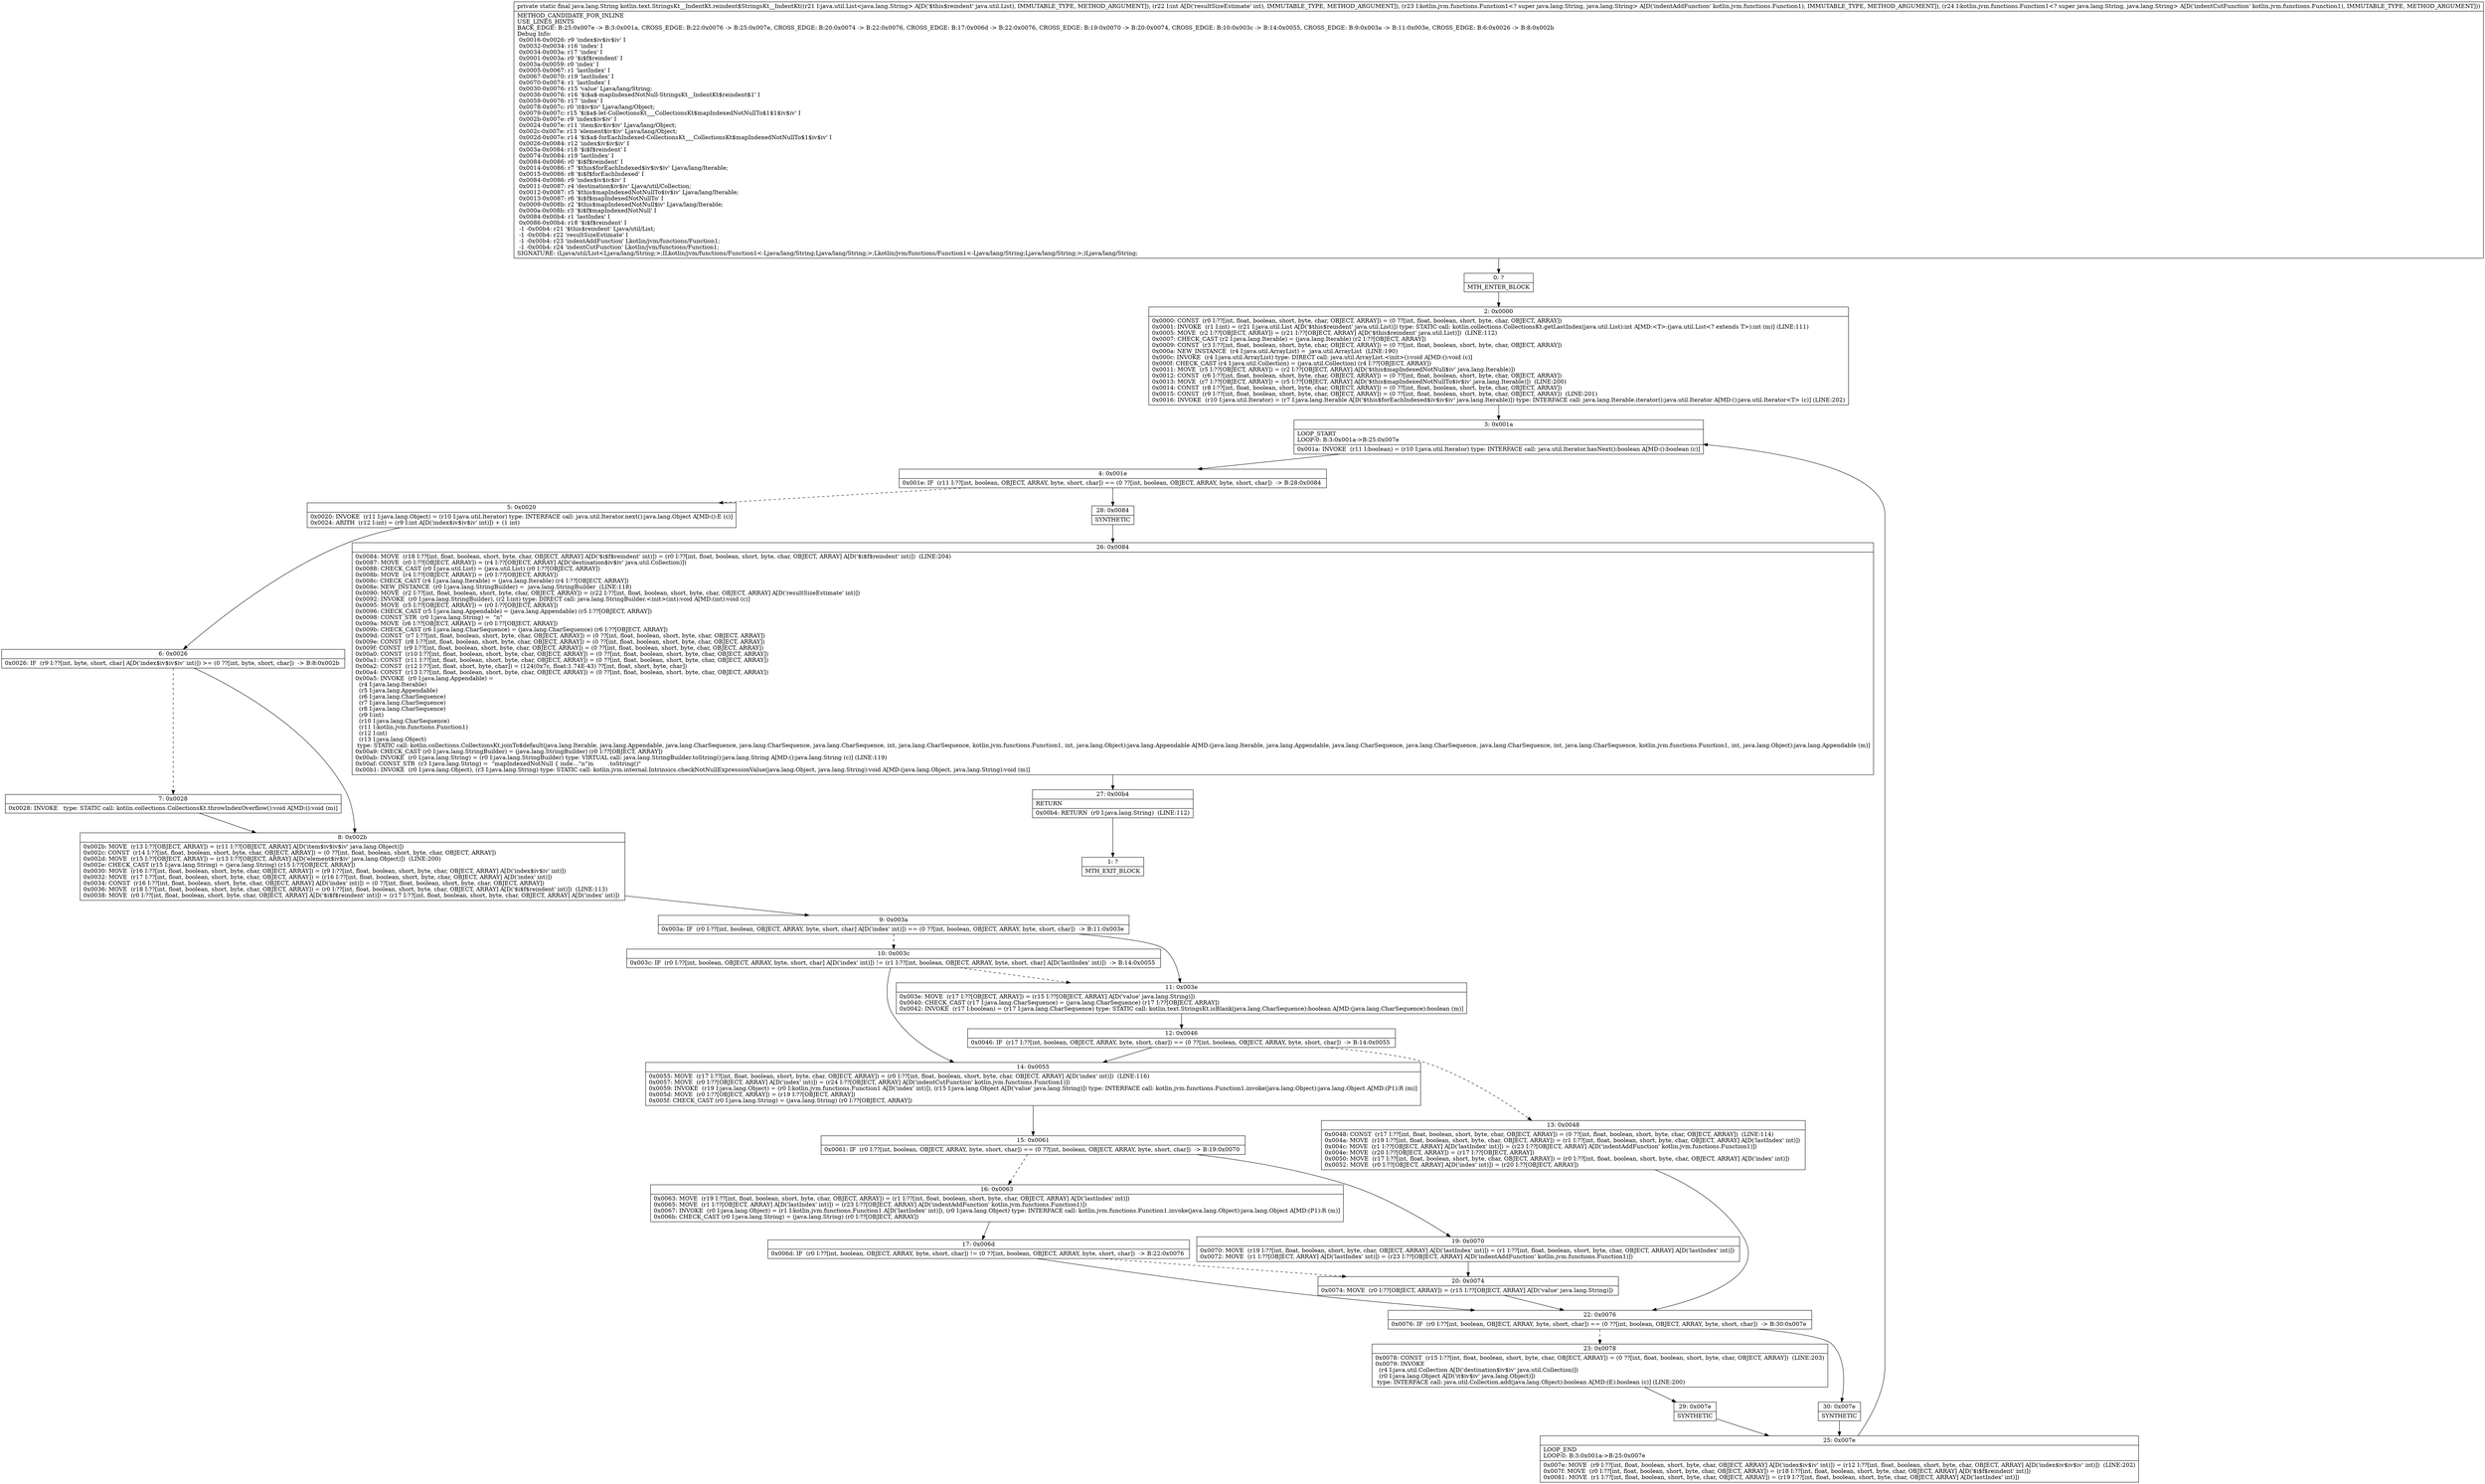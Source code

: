 digraph "CFG forkotlin.text.StringsKt__IndentKt.reindent$StringsKt__IndentKt(Ljava\/util\/List;ILkotlin\/jvm\/functions\/Function1;Lkotlin\/jvm\/functions\/Function1;)Ljava\/lang\/String;" {
Node_0 [shape=record,label="{0\:\ ?|MTH_ENTER_BLOCK\l}"];
Node_2 [shape=record,label="{2\:\ 0x0000|0x0000: CONST  (r0 I:??[int, float, boolean, short, byte, char, OBJECT, ARRAY]) = (0 ??[int, float, boolean, short, byte, char, OBJECT, ARRAY]) \l0x0001: INVOKE  (r1 I:int) = (r21 I:java.util.List A[D('$this$reindent' java.util.List)]) type: STATIC call: kotlin.collections.CollectionsKt.getLastIndex(java.util.List):int A[MD:\<T\>:(java.util.List\<? extends T\>):int (m)] (LINE:111)\l0x0005: MOVE  (r2 I:??[OBJECT, ARRAY]) = (r21 I:??[OBJECT, ARRAY] A[D('$this$reindent' java.util.List)])  (LINE:112)\l0x0007: CHECK_CAST (r2 I:java.lang.Iterable) = (java.lang.Iterable) (r2 I:??[OBJECT, ARRAY]) \l0x0009: CONST  (r3 I:??[int, float, boolean, short, byte, char, OBJECT, ARRAY]) = (0 ??[int, float, boolean, short, byte, char, OBJECT, ARRAY]) \l0x000a: NEW_INSTANCE  (r4 I:java.util.ArrayList) =  java.util.ArrayList  (LINE:190)\l0x000c: INVOKE  (r4 I:java.util.ArrayList) type: DIRECT call: java.util.ArrayList.\<init\>():void A[MD:():void (c)]\l0x000f: CHECK_CAST (r4 I:java.util.Collection) = (java.util.Collection) (r4 I:??[OBJECT, ARRAY]) \l0x0011: MOVE  (r5 I:??[OBJECT, ARRAY]) = (r2 I:??[OBJECT, ARRAY] A[D('$this$mapIndexedNotNull$iv' java.lang.Iterable)]) \l0x0012: CONST  (r6 I:??[int, float, boolean, short, byte, char, OBJECT, ARRAY]) = (0 ??[int, float, boolean, short, byte, char, OBJECT, ARRAY]) \l0x0013: MOVE  (r7 I:??[OBJECT, ARRAY]) = (r5 I:??[OBJECT, ARRAY] A[D('$this$mapIndexedNotNullTo$iv$iv' java.lang.Iterable)])  (LINE:200)\l0x0014: CONST  (r8 I:??[int, float, boolean, short, byte, char, OBJECT, ARRAY]) = (0 ??[int, float, boolean, short, byte, char, OBJECT, ARRAY]) \l0x0015: CONST  (r9 I:??[int, float, boolean, short, byte, char, OBJECT, ARRAY]) = (0 ??[int, float, boolean, short, byte, char, OBJECT, ARRAY])  (LINE:201)\l0x0016: INVOKE  (r10 I:java.util.Iterator) = (r7 I:java.lang.Iterable A[D('$this$forEachIndexed$iv$iv$iv' java.lang.Iterable)]) type: INTERFACE call: java.lang.Iterable.iterator():java.util.Iterator A[MD:():java.util.Iterator\<T\> (c)] (LINE:202)\l}"];
Node_3 [shape=record,label="{3\:\ 0x001a|LOOP_START\lLOOP:0: B:3:0x001a\-\>B:25:0x007e\l|0x001a: INVOKE  (r11 I:boolean) = (r10 I:java.util.Iterator) type: INTERFACE call: java.util.Iterator.hasNext():boolean A[MD:():boolean (c)]\l}"];
Node_4 [shape=record,label="{4\:\ 0x001e|0x001e: IF  (r11 I:??[int, boolean, OBJECT, ARRAY, byte, short, char]) == (0 ??[int, boolean, OBJECT, ARRAY, byte, short, char])  \-\> B:28:0x0084 \l}"];
Node_5 [shape=record,label="{5\:\ 0x0020|0x0020: INVOKE  (r11 I:java.lang.Object) = (r10 I:java.util.Iterator) type: INTERFACE call: java.util.Iterator.next():java.lang.Object A[MD:():E (c)]\l0x0024: ARITH  (r12 I:int) = (r9 I:int A[D('index$iv$iv$iv' int)]) + (1 int) \l}"];
Node_6 [shape=record,label="{6\:\ 0x0026|0x0026: IF  (r9 I:??[int, byte, short, char] A[D('index$iv$iv$iv' int)]) \>= (0 ??[int, byte, short, char])  \-\> B:8:0x002b \l}"];
Node_7 [shape=record,label="{7\:\ 0x0028|0x0028: INVOKE   type: STATIC call: kotlin.collections.CollectionsKt.throwIndexOverflow():void A[MD:():void (m)]\l}"];
Node_8 [shape=record,label="{8\:\ 0x002b|0x002b: MOVE  (r13 I:??[OBJECT, ARRAY]) = (r11 I:??[OBJECT, ARRAY] A[D('item$iv$iv$iv' java.lang.Object)]) \l0x002c: CONST  (r14 I:??[int, float, boolean, short, byte, char, OBJECT, ARRAY]) = (0 ??[int, float, boolean, short, byte, char, OBJECT, ARRAY]) \l0x002d: MOVE  (r15 I:??[OBJECT, ARRAY]) = (r13 I:??[OBJECT, ARRAY] A[D('element$iv$iv' java.lang.Object)])  (LINE:200)\l0x002e: CHECK_CAST (r15 I:java.lang.String) = (java.lang.String) (r15 I:??[OBJECT, ARRAY]) \l0x0030: MOVE  (r16 I:??[int, float, boolean, short, byte, char, OBJECT, ARRAY]) = (r9 I:??[int, float, boolean, short, byte, char, OBJECT, ARRAY] A[D('index$iv$iv' int)]) \l0x0032: MOVE  (r17 I:??[int, float, boolean, short, byte, char, OBJECT, ARRAY]) = (r16 I:??[int, float, boolean, short, byte, char, OBJECT, ARRAY] A[D('index' int)]) \l0x0034: CONST  (r16 I:??[int, float, boolean, short, byte, char, OBJECT, ARRAY] A[D('index' int)]) = (0 ??[int, float, boolean, short, byte, char, OBJECT, ARRAY]) \l0x0036: MOVE  (r18 I:??[int, float, boolean, short, byte, char, OBJECT, ARRAY]) = (r0 I:??[int, float, boolean, short, byte, char, OBJECT, ARRAY] A[D('$i$f$reindent' int)])  (LINE:113)\l0x0038: MOVE  (r0 I:??[int, float, boolean, short, byte, char, OBJECT, ARRAY] A[D('$i$f$reindent' int)]) = (r17 I:??[int, float, boolean, short, byte, char, OBJECT, ARRAY] A[D('index' int)]) \l}"];
Node_9 [shape=record,label="{9\:\ 0x003a|0x003a: IF  (r0 I:??[int, boolean, OBJECT, ARRAY, byte, short, char] A[D('index' int)]) == (0 ??[int, boolean, OBJECT, ARRAY, byte, short, char])  \-\> B:11:0x003e \l}"];
Node_10 [shape=record,label="{10\:\ 0x003c|0x003c: IF  (r0 I:??[int, boolean, OBJECT, ARRAY, byte, short, char] A[D('index' int)]) != (r1 I:??[int, boolean, OBJECT, ARRAY, byte, short, char] A[D('lastIndex' int)])  \-\> B:14:0x0055 \l}"];
Node_14 [shape=record,label="{14\:\ 0x0055|0x0055: MOVE  (r17 I:??[int, float, boolean, short, byte, char, OBJECT, ARRAY]) = (r0 I:??[int, float, boolean, short, byte, char, OBJECT, ARRAY] A[D('index' int)])  (LINE:116)\l0x0057: MOVE  (r0 I:??[OBJECT, ARRAY] A[D('index' int)]) = (r24 I:??[OBJECT, ARRAY] A[D('indentCutFunction' kotlin.jvm.functions.Function1)]) \l0x0059: INVOKE  (r19 I:java.lang.Object) = (r0 I:kotlin.jvm.functions.Function1 A[D('index' int)]), (r15 I:java.lang.Object A[D('value' java.lang.String)]) type: INTERFACE call: kotlin.jvm.functions.Function1.invoke(java.lang.Object):java.lang.Object A[MD:(P1):R (m)]\l0x005d: MOVE  (r0 I:??[OBJECT, ARRAY]) = (r19 I:??[OBJECT, ARRAY]) \l0x005f: CHECK_CAST (r0 I:java.lang.String) = (java.lang.String) (r0 I:??[OBJECT, ARRAY]) \l}"];
Node_15 [shape=record,label="{15\:\ 0x0061|0x0061: IF  (r0 I:??[int, boolean, OBJECT, ARRAY, byte, short, char]) == (0 ??[int, boolean, OBJECT, ARRAY, byte, short, char])  \-\> B:19:0x0070 \l}"];
Node_16 [shape=record,label="{16\:\ 0x0063|0x0063: MOVE  (r19 I:??[int, float, boolean, short, byte, char, OBJECT, ARRAY]) = (r1 I:??[int, float, boolean, short, byte, char, OBJECT, ARRAY] A[D('lastIndex' int)]) \l0x0065: MOVE  (r1 I:??[OBJECT, ARRAY] A[D('lastIndex' int)]) = (r23 I:??[OBJECT, ARRAY] A[D('indentAddFunction' kotlin.jvm.functions.Function1)]) \l0x0067: INVOKE  (r0 I:java.lang.Object) = (r1 I:kotlin.jvm.functions.Function1 A[D('lastIndex' int)]), (r0 I:java.lang.Object) type: INTERFACE call: kotlin.jvm.functions.Function1.invoke(java.lang.Object):java.lang.Object A[MD:(P1):R (m)]\l0x006b: CHECK_CAST (r0 I:java.lang.String) = (java.lang.String) (r0 I:??[OBJECT, ARRAY]) \l}"];
Node_17 [shape=record,label="{17\:\ 0x006d|0x006d: IF  (r0 I:??[int, boolean, OBJECT, ARRAY, byte, short, char]) != (0 ??[int, boolean, OBJECT, ARRAY, byte, short, char])  \-\> B:22:0x0076 \l}"];
Node_20 [shape=record,label="{20\:\ 0x0074|0x0074: MOVE  (r0 I:??[OBJECT, ARRAY]) = (r15 I:??[OBJECT, ARRAY] A[D('value' java.lang.String)]) \l}"];
Node_22 [shape=record,label="{22\:\ 0x0076|0x0076: IF  (r0 I:??[int, boolean, OBJECT, ARRAY, byte, short, char]) == (0 ??[int, boolean, OBJECT, ARRAY, byte, short, char])  \-\> B:30:0x007e \l}"];
Node_23 [shape=record,label="{23\:\ 0x0078|0x0078: CONST  (r15 I:??[int, float, boolean, short, byte, char, OBJECT, ARRAY]) = (0 ??[int, float, boolean, short, byte, char, OBJECT, ARRAY])  (LINE:203)\l0x0079: INVOKE  \l  (r4 I:java.util.Collection A[D('destination$iv$iv' java.util.Collection)])\l  (r0 I:java.lang.Object A[D('it$iv$iv' java.lang.Object)])\l type: INTERFACE call: java.util.Collection.add(java.lang.Object):boolean A[MD:(E):boolean (c)] (LINE:200)\l}"];
Node_29 [shape=record,label="{29\:\ 0x007e|SYNTHETIC\l}"];
Node_25 [shape=record,label="{25\:\ 0x007e|LOOP_END\lLOOP:0: B:3:0x001a\-\>B:25:0x007e\l|0x007e: MOVE  (r9 I:??[int, float, boolean, short, byte, char, OBJECT, ARRAY] A[D('index$iv$iv' int)]) = (r12 I:??[int, float, boolean, short, byte, char, OBJECT, ARRAY] A[D('index$iv$iv$iv' int)])  (LINE:202)\l0x007f: MOVE  (r0 I:??[int, float, boolean, short, byte, char, OBJECT, ARRAY]) = (r18 I:??[int, float, boolean, short, byte, char, OBJECT, ARRAY] A[D('$i$f$reindent' int)]) \l0x0081: MOVE  (r1 I:??[int, float, boolean, short, byte, char, OBJECT, ARRAY]) = (r19 I:??[int, float, boolean, short, byte, char, OBJECT, ARRAY] A[D('lastIndex' int)]) \l}"];
Node_30 [shape=record,label="{30\:\ 0x007e|SYNTHETIC\l}"];
Node_19 [shape=record,label="{19\:\ 0x0070|0x0070: MOVE  (r19 I:??[int, float, boolean, short, byte, char, OBJECT, ARRAY] A[D('lastIndex' int)]) = (r1 I:??[int, float, boolean, short, byte, char, OBJECT, ARRAY] A[D('lastIndex' int)]) \l0x0072: MOVE  (r1 I:??[OBJECT, ARRAY] A[D('lastIndex' int)]) = (r23 I:??[OBJECT, ARRAY] A[D('indentAddFunction' kotlin.jvm.functions.Function1)]) \l}"];
Node_11 [shape=record,label="{11\:\ 0x003e|0x003e: MOVE  (r17 I:??[OBJECT, ARRAY]) = (r15 I:??[OBJECT, ARRAY] A[D('value' java.lang.String)]) \l0x0040: CHECK_CAST (r17 I:java.lang.CharSequence) = (java.lang.CharSequence) (r17 I:??[OBJECT, ARRAY]) \l0x0042: INVOKE  (r17 I:boolean) = (r17 I:java.lang.CharSequence) type: STATIC call: kotlin.text.StringsKt.isBlank(java.lang.CharSequence):boolean A[MD:(java.lang.CharSequence):boolean (m)]\l}"];
Node_12 [shape=record,label="{12\:\ 0x0046|0x0046: IF  (r17 I:??[int, boolean, OBJECT, ARRAY, byte, short, char]) == (0 ??[int, boolean, OBJECT, ARRAY, byte, short, char])  \-\> B:14:0x0055 \l}"];
Node_13 [shape=record,label="{13\:\ 0x0048|0x0048: CONST  (r17 I:??[int, float, boolean, short, byte, char, OBJECT, ARRAY]) = (0 ??[int, float, boolean, short, byte, char, OBJECT, ARRAY])  (LINE:114)\l0x004a: MOVE  (r19 I:??[int, float, boolean, short, byte, char, OBJECT, ARRAY]) = (r1 I:??[int, float, boolean, short, byte, char, OBJECT, ARRAY] A[D('lastIndex' int)]) \l0x004c: MOVE  (r1 I:??[OBJECT, ARRAY] A[D('lastIndex' int)]) = (r23 I:??[OBJECT, ARRAY] A[D('indentAddFunction' kotlin.jvm.functions.Function1)]) \l0x004e: MOVE  (r20 I:??[OBJECT, ARRAY]) = (r17 I:??[OBJECT, ARRAY]) \l0x0050: MOVE  (r17 I:??[int, float, boolean, short, byte, char, OBJECT, ARRAY]) = (r0 I:??[int, float, boolean, short, byte, char, OBJECT, ARRAY] A[D('index' int)]) \l0x0052: MOVE  (r0 I:??[OBJECT, ARRAY] A[D('index' int)]) = (r20 I:??[OBJECT, ARRAY]) \l}"];
Node_28 [shape=record,label="{28\:\ 0x0084|SYNTHETIC\l}"];
Node_26 [shape=record,label="{26\:\ 0x0084|0x0084: MOVE  (r18 I:??[int, float, boolean, short, byte, char, OBJECT, ARRAY] A[D('$i$f$reindent' int)]) = (r0 I:??[int, float, boolean, short, byte, char, OBJECT, ARRAY] A[D('$i$f$reindent' int)])  (LINE:204)\l0x0087: MOVE  (r0 I:??[OBJECT, ARRAY]) = (r4 I:??[OBJECT, ARRAY] A[D('destination$iv$iv' java.util.Collection)]) \l0x0088: CHECK_CAST (r0 I:java.util.List) = (java.util.List) (r0 I:??[OBJECT, ARRAY]) \l0x008b: MOVE  (r4 I:??[OBJECT, ARRAY]) = (r0 I:??[OBJECT, ARRAY]) \l0x008c: CHECK_CAST (r4 I:java.lang.Iterable) = (java.lang.Iterable) (r4 I:??[OBJECT, ARRAY]) \l0x008e: NEW_INSTANCE  (r0 I:java.lang.StringBuilder) =  java.lang.StringBuilder  (LINE:118)\l0x0090: MOVE  (r2 I:??[int, float, boolean, short, byte, char, OBJECT, ARRAY]) = (r22 I:??[int, float, boolean, short, byte, char, OBJECT, ARRAY] A[D('resultSizeEstimate' int)]) \l0x0092: INVOKE  (r0 I:java.lang.StringBuilder), (r2 I:int) type: DIRECT call: java.lang.StringBuilder.\<init\>(int):void A[MD:(int):void (c)]\l0x0095: MOVE  (r5 I:??[OBJECT, ARRAY]) = (r0 I:??[OBJECT, ARRAY]) \l0x0096: CHECK_CAST (r5 I:java.lang.Appendable) = (java.lang.Appendable) (r5 I:??[OBJECT, ARRAY]) \l0x0098: CONST_STR  (r0 I:java.lang.String) =  \"n\" \l0x009a: MOVE  (r6 I:??[OBJECT, ARRAY]) = (r0 I:??[OBJECT, ARRAY]) \l0x009b: CHECK_CAST (r6 I:java.lang.CharSequence) = (java.lang.CharSequence) (r6 I:??[OBJECT, ARRAY]) \l0x009d: CONST  (r7 I:??[int, float, boolean, short, byte, char, OBJECT, ARRAY]) = (0 ??[int, float, boolean, short, byte, char, OBJECT, ARRAY]) \l0x009e: CONST  (r8 I:??[int, float, boolean, short, byte, char, OBJECT, ARRAY]) = (0 ??[int, float, boolean, short, byte, char, OBJECT, ARRAY]) \l0x009f: CONST  (r9 I:??[int, float, boolean, short, byte, char, OBJECT, ARRAY]) = (0 ??[int, float, boolean, short, byte, char, OBJECT, ARRAY]) \l0x00a0: CONST  (r10 I:??[int, float, boolean, short, byte, char, OBJECT, ARRAY]) = (0 ??[int, float, boolean, short, byte, char, OBJECT, ARRAY]) \l0x00a1: CONST  (r11 I:??[int, float, boolean, short, byte, char, OBJECT, ARRAY]) = (0 ??[int, float, boolean, short, byte, char, OBJECT, ARRAY]) \l0x00a2: CONST  (r12 I:??[int, float, short, byte, char]) = (124(0x7c, float:1.74E\-43) ??[int, float, short, byte, char]) \l0x00a4: CONST  (r13 I:??[int, float, boolean, short, byte, char, OBJECT, ARRAY]) = (0 ??[int, float, boolean, short, byte, char, OBJECT, ARRAY]) \l0x00a5: INVOKE  (r0 I:java.lang.Appendable) = \l  (r4 I:java.lang.Iterable)\l  (r5 I:java.lang.Appendable)\l  (r6 I:java.lang.CharSequence)\l  (r7 I:java.lang.CharSequence)\l  (r8 I:java.lang.CharSequence)\l  (r9 I:int)\l  (r10 I:java.lang.CharSequence)\l  (r11 I:kotlin.jvm.functions.Function1)\l  (r12 I:int)\l  (r13 I:java.lang.Object)\l type: STATIC call: kotlin.collections.CollectionsKt.joinTo$default(java.lang.Iterable, java.lang.Appendable, java.lang.CharSequence, java.lang.CharSequence, java.lang.CharSequence, int, java.lang.CharSequence, kotlin.jvm.functions.Function1, int, java.lang.Object):java.lang.Appendable A[MD:(java.lang.Iterable, java.lang.Appendable, java.lang.CharSequence, java.lang.CharSequence, java.lang.CharSequence, int, java.lang.CharSequence, kotlin.jvm.functions.Function1, int, java.lang.Object):java.lang.Appendable (m)]\l0x00a9: CHECK_CAST (r0 I:java.lang.StringBuilder) = (java.lang.StringBuilder) (r0 I:??[OBJECT, ARRAY]) \l0x00ab: INVOKE  (r0 I:java.lang.String) = (r0 I:java.lang.StringBuilder) type: VIRTUAL call: java.lang.StringBuilder.toString():java.lang.String A[MD:():java.lang.String (c)] (LINE:119)\l0x00af: CONST_STR  (r3 I:java.lang.String) =  \"mapIndexedNotNull \{ inde…\"n\")n        .toString()\" \l0x00b1: INVOKE  (r0 I:java.lang.Object), (r3 I:java.lang.String) type: STATIC call: kotlin.jvm.internal.Intrinsics.checkNotNullExpressionValue(java.lang.Object, java.lang.String):void A[MD:(java.lang.Object, java.lang.String):void (m)]\l}"];
Node_27 [shape=record,label="{27\:\ 0x00b4|RETURN\l|0x00b4: RETURN  (r0 I:java.lang.String)  (LINE:112)\l}"];
Node_1 [shape=record,label="{1\:\ ?|MTH_EXIT_BLOCK\l}"];
MethodNode[shape=record,label="{private static final java.lang.String kotlin.text.StringsKt__IndentKt.reindent$StringsKt__IndentKt((r21 I:java.util.List\<java.lang.String\> A[D('$this$reindent' java.util.List), IMMUTABLE_TYPE, METHOD_ARGUMENT]), (r22 I:int A[D('resultSizeEstimate' int), IMMUTABLE_TYPE, METHOD_ARGUMENT]), (r23 I:kotlin.jvm.functions.Function1\<? super java.lang.String, java.lang.String\> A[D('indentAddFunction' kotlin.jvm.functions.Function1), IMMUTABLE_TYPE, METHOD_ARGUMENT]), (r24 I:kotlin.jvm.functions.Function1\<? super java.lang.String, java.lang.String\> A[D('indentCutFunction' kotlin.jvm.functions.Function1), IMMUTABLE_TYPE, METHOD_ARGUMENT]))  | METHOD_CANDIDATE_FOR_INLINE\lUSE_LINES_HINTS\lBACK_EDGE: B:25:0x007e \-\> B:3:0x001a, CROSS_EDGE: B:22:0x0076 \-\> B:25:0x007e, CROSS_EDGE: B:20:0x0074 \-\> B:22:0x0076, CROSS_EDGE: B:17:0x006d \-\> B:22:0x0076, CROSS_EDGE: B:19:0x0070 \-\> B:20:0x0074, CROSS_EDGE: B:10:0x003c \-\> B:14:0x0055, CROSS_EDGE: B:9:0x003a \-\> B:11:0x003e, CROSS_EDGE: B:6:0x0026 \-\> B:8:0x002b\lDebug Info:\l  0x0016\-0x0026: r9 'index$iv$iv$iv' I\l  0x0032\-0x0034: r16 'index' I\l  0x0034\-0x003a: r17 'index' I\l  0x0001\-0x003a: r0 '$i$f$reindent' I\l  0x003a\-0x0059: r0 'index' I\l  0x0005\-0x0067: r1 'lastIndex' I\l  0x0067\-0x0070: r19 'lastIndex' I\l  0x0070\-0x0074: r1 'lastIndex' I\l  0x0030\-0x0076: r15 'value' Ljava\/lang\/String;\l  0x0036\-0x0076: r16 '$i$a$\-mapIndexedNotNull\-StringsKt__IndentKt$reindent$1' I\l  0x0059\-0x0076: r17 'index' I\l  0x0078\-0x007c: r0 'it$iv$iv' Ljava\/lang\/Object;\l  0x0079\-0x007c: r15 '$i$a$\-let\-CollectionsKt___CollectionsKt$mapIndexedNotNullTo$1$1$iv$iv' I\l  0x002b\-0x007e: r9 'index$iv$iv' I\l  0x0024\-0x007e: r11 'item$iv$iv$iv' Ljava\/lang\/Object;\l  0x002c\-0x007e: r13 'element$iv$iv' Ljava\/lang\/Object;\l  0x002d\-0x007e: r14 '$i$a$\-forEachIndexed\-CollectionsKt___CollectionsKt$mapIndexedNotNullTo$1$iv$iv' I\l  0x0026\-0x0084: r12 'index$iv$iv$iv' I\l  0x003a\-0x0084: r18 '$i$f$reindent' I\l  0x0074\-0x0084: r19 'lastIndex' I\l  0x0084\-0x0086: r0 '$i$f$reindent' I\l  0x0014\-0x0086: r7 '$this$forEachIndexed$iv$iv$iv' Ljava\/lang\/Iterable;\l  0x0015\-0x0086: r8 '$i$f$forEachIndexed' I\l  0x0084\-0x0086: r9 'index$iv$iv$iv' I\l  0x0011\-0x0087: r4 'destination$iv$iv' Ljava\/util\/Collection;\l  0x0012\-0x0087: r5 '$this$mapIndexedNotNullTo$iv$iv' Ljava\/lang\/Iterable;\l  0x0013\-0x0087: r6 '$i$f$mapIndexedNotNullTo' I\l  0x0009\-0x008b: r2 '$this$mapIndexedNotNull$iv' Ljava\/lang\/Iterable;\l  0x000a\-0x008b: r3 '$i$f$mapIndexedNotNull' I\l  0x0084\-0x00b4: r1 'lastIndex' I\l  0x0086\-0x00b4: r18 '$i$f$reindent' I\l  \-1 \-0x00b4: r21 '$this$reindent' Ljava\/util\/List;\l  \-1 \-0x00b4: r22 'resultSizeEstimate' I\l  \-1 \-0x00b4: r23 'indentAddFunction' Lkotlin\/jvm\/functions\/Function1;\l  \-1 \-0x00b4: r24 'indentCutFunction' Lkotlin\/jvm\/functions\/Function1;\lSIGNATURE: (Ljava\/util\/List\<Ljava\/lang\/String;\>;ILkotlin\/jvm\/functions\/Function1\<\-Ljava\/lang\/String;Ljava\/lang\/String;\>;Lkotlin\/jvm\/functions\/Function1\<\-Ljava\/lang\/String;Ljava\/lang\/String;\>;)Ljava\/lang\/String;\l}"];
MethodNode -> Node_0;Node_0 -> Node_2;
Node_2 -> Node_3;
Node_3 -> Node_4;
Node_4 -> Node_5[style=dashed];
Node_4 -> Node_28;
Node_5 -> Node_6;
Node_6 -> Node_7[style=dashed];
Node_6 -> Node_8;
Node_7 -> Node_8;
Node_8 -> Node_9;
Node_9 -> Node_10[style=dashed];
Node_9 -> Node_11;
Node_10 -> Node_11[style=dashed];
Node_10 -> Node_14;
Node_14 -> Node_15;
Node_15 -> Node_16[style=dashed];
Node_15 -> Node_19;
Node_16 -> Node_17;
Node_17 -> Node_20[style=dashed];
Node_17 -> Node_22;
Node_20 -> Node_22;
Node_22 -> Node_23[style=dashed];
Node_22 -> Node_30;
Node_23 -> Node_29;
Node_29 -> Node_25;
Node_25 -> Node_3;
Node_30 -> Node_25;
Node_19 -> Node_20;
Node_11 -> Node_12;
Node_12 -> Node_13[style=dashed];
Node_12 -> Node_14;
Node_13 -> Node_22;
Node_28 -> Node_26;
Node_26 -> Node_27;
Node_27 -> Node_1;
}

